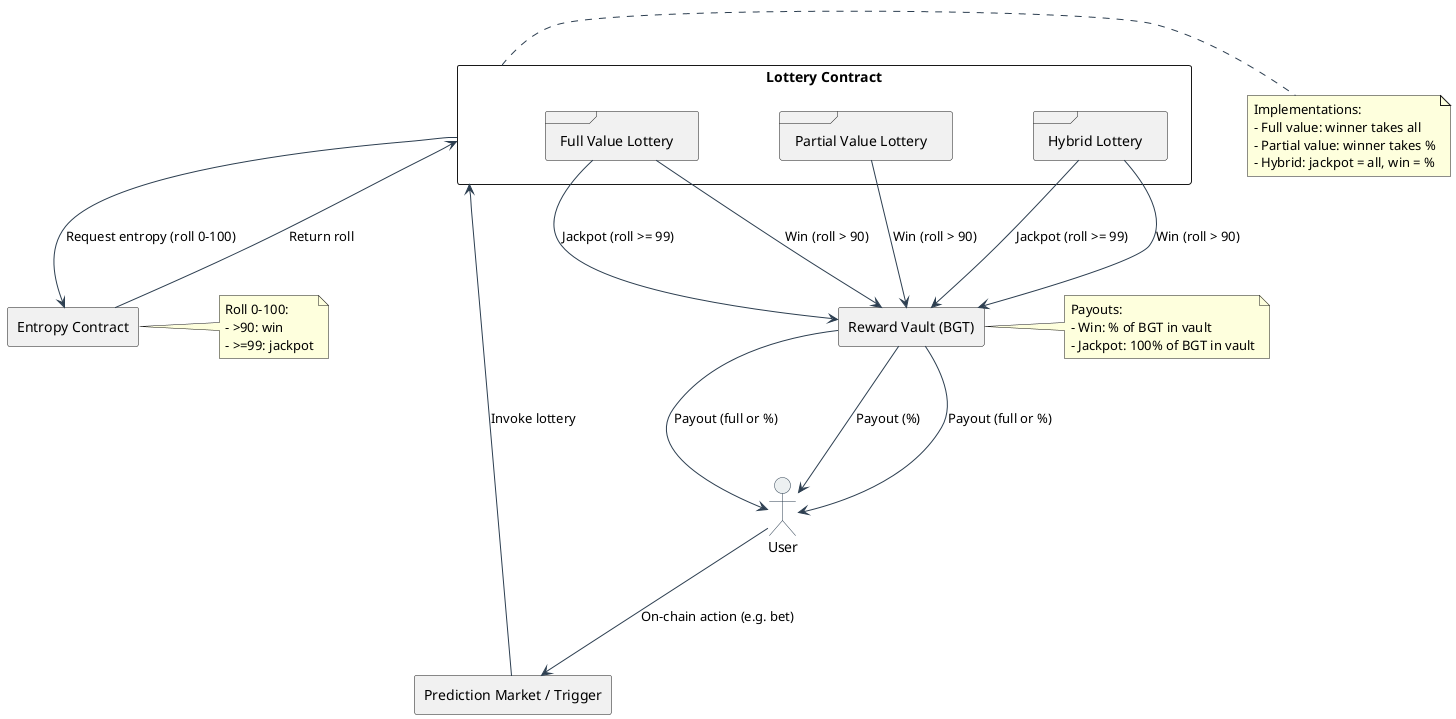 @startuml Lottery Implementation

' Style
skinparam backgroundColor white
skinparam handwritten false
skinparam defaultFontName Arial
skinparam ArrowColor #2C3E50
skinparam ActorBorderColor #2C3E50
skinparam ActorBackgroundColor #ECF0F1
skinparam DatabaseBorderColor #2C3E50
skinparam DatabaseBackgroundColor #ECF0F1
skinparam componentStyle rectangle
skinparam nodesep 80
skinparam ranksep 100

actor User

rectangle "Prediction Market / Trigger" as TRIGGER
rectangle "Lottery Contract" as LOTTERY {
    frame "Full Value Lottery" as FULL
    frame "Partial Value Lottery" as PARTIAL
    frame "Hybrid Lottery" as HYBRID
}
rectangle "Entropy Contract" as ENTROPY
rectangle "Reward Vault (BGT)" as VAULT

' Flows
User --> TRIGGER: On-chain action (e.g. bet)
TRIGGER --> LOTTERY: Invoke lottery
LOTTERY --> ENTROPY: Request entropy (roll 0-100)
ENTROPY --> LOTTERY: Return roll

' Full Value
FULL --> VAULT: Jackpot (roll >= 99)
FULL --> VAULT: Win (roll > 90)
VAULT --> User: Payout (full or %)

' Partial Value
PARTIAL --> VAULT: Win (roll > 90)
VAULT --> User: Payout (%)

' Hybrid
HYBRID --> VAULT: Jackpot (roll >= 99)
HYBRID --> VAULT: Win (roll > 90)
VAULT --> User: Payout (full or %)

' Notes
note right of LOTTERY
  Implementations:
  - Full value: winner takes all
  - Partial value: winner takes %
  - Hybrid: jackpot = all, win = %
end note

note right of ENTROPY
  Roll 0-100:
  - >90: win
  - >=99: jackpot
end note

note right of VAULT
  Payouts:
  - Win: % of BGT in vault
  - Jackpot: 100% of BGT in vault
end note

@enduml 